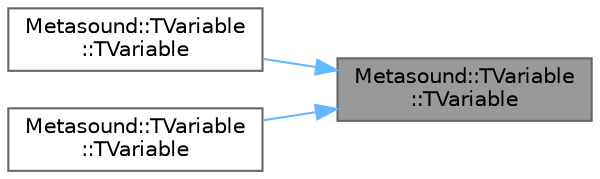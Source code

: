 digraph "Metasound::TVariable::TVariable"
{
 // INTERACTIVE_SVG=YES
 // LATEX_PDF_SIZE
  bgcolor="transparent";
  edge [fontname=Helvetica,fontsize=10,labelfontname=Helvetica,labelfontsize=10];
  node [fontname=Helvetica,fontsize=10,shape=box,height=0.2,width=0.4];
  rankdir="RL";
  Node1 [id="Node000001",label="Metasound::TVariable\l::TVariable",height=0.2,width=0.4,color="gray40", fillcolor="grey60", style="filled", fontcolor="black",tooltip=" "];
  Node1 -> Node2 [id="edge1_Node000001_Node000002",dir="back",color="steelblue1",style="solid",tooltip=" "];
  Node2 [id="Node000002",label="Metasound::TVariable\l::TVariable",height=0.2,width=0.4,color="grey40", fillcolor="white", style="filled",URL="$da/dc0/structMetasound_1_1TVariable.html#a8eee72334172e860bd96b211d84ae882",tooltip=" "];
  Node1 -> Node3 [id="edge2_Node000001_Node000003",dir="back",color="steelblue1",style="solid",tooltip=" "];
  Node3 [id="Node000003",label="Metasound::TVariable\l::TVariable",height=0.2,width=0.4,color="grey40", fillcolor="white", style="filled",URL="$da/dc0/structMetasound_1_1TVariable.html#a90f157ad11d371f7945e2597885effd0",tooltip=" "];
}
